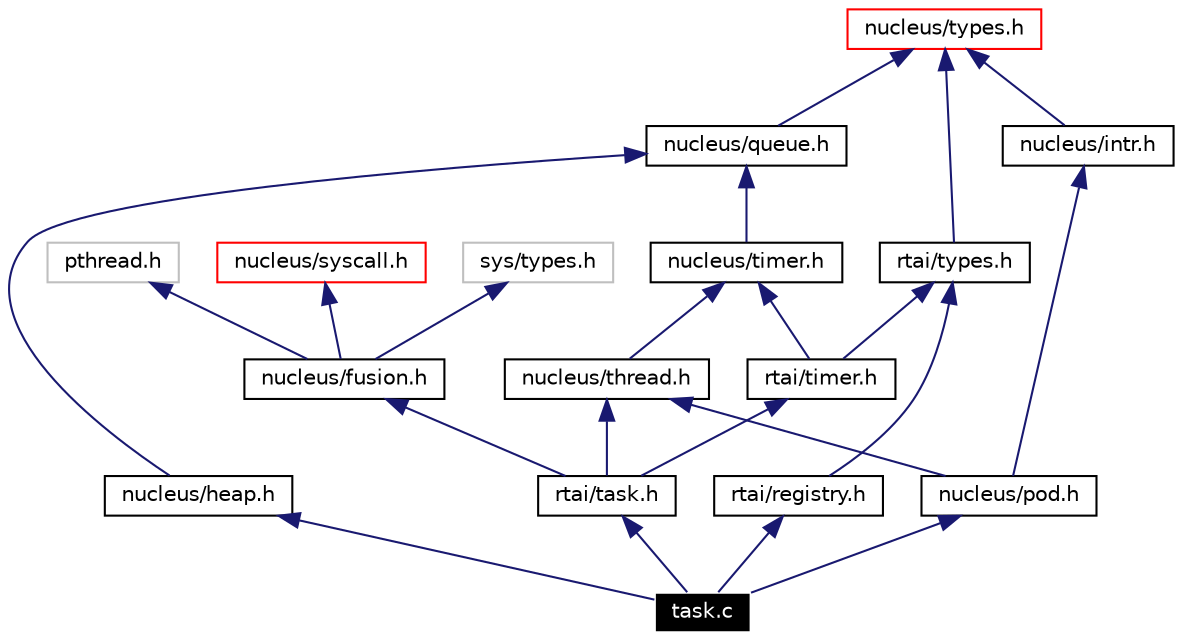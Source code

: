 digraph G
{
  edge [fontname="Helvetica",fontsize=10,labelfontname="Helvetica",labelfontsize=10];
  node [fontname="Helvetica",fontsize=10,shape=record];
  Node1 [label="task.c",height=0.2,width=0.4,color="white", fillcolor="black", style="filled" fontcolor="white"];
  Node2 -> Node1 [dir=back,color="midnightblue",fontsize=10,style="solid",fontname="Helvetica"];
  Node2 [label="nucleus/pod.h",height=0.2,width=0.4,color="black",URL="$pod_8h.html"];
  Node3 -> Node2 [dir=back,color="midnightblue",fontsize=10,style="solid",fontname="Helvetica"];
  Node3 [label="nucleus/thread.h",height=0.2,width=0.4,color="black",URL="$thread_8h-source.html"];
  Node4 -> Node3 [dir=back,color="midnightblue",fontsize=10,style="solid",fontname="Helvetica"];
  Node4 [label="nucleus/timer.h",height=0.2,width=0.4,color="black",URL="$include_2nucleus_2timer_8h-source.html"];
  Node5 -> Node4 [dir=back,color="midnightblue",fontsize=10,style="solid",fontname="Helvetica"];
  Node5 [label="nucleus/queue.h",height=0.2,width=0.4,color="black",URL="$include_2nucleus_2queue_8h-source.html"];
  Node6 -> Node5 [dir=back,color="midnightblue",fontsize=10,style="solid",fontname="Helvetica"];
  Node6 [label="nucleus/types.h",height=0.2,width=0.4,color="red",URL="$include_2nucleus_2types_8h-source.html"];
  Node7 -> Node2 [dir=back,color="midnightblue",fontsize=10,style="solid",fontname="Helvetica"];
  Node7 [label="nucleus/intr.h",height=0.2,width=0.4,color="black",URL="$include_2nucleus_2intr_8h-source.html"];
  Node6 -> Node7 [dir=back,color="midnightblue",fontsize=10,style="solid",fontname="Helvetica"];
  Node8 -> Node1 [dir=back,color="midnightblue",fontsize=10,style="solid",fontname="Helvetica"];
  Node8 [label="nucleus/heap.h",height=0.2,width=0.4,color="black",URL="$include_2nucleus_2heap_8h-source.html"];
  Node5 -> Node8 [dir=back,color="midnightblue",fontsize=10,style="solid",fontname="Helvetica"];
  Node9 -> Node1 [dir=back,color="midnightblue",fontsize=10,style="solid",fontname="Helvetica"];
  Node9 [label="rtai/task.h",height=0.2,width=0.4,color="black",URL="$task_8h.html"];
  Node10 -> Node9 [dir=back,color="midnightblue",fontsize=10,style="solid",fontname="Helvetica"];
  Node10 [label="nucleus/fusion.h",height=0.2,width=0.4,color="black",URL="$fusion_8h-source.html"];
  Node11 -> Node10 [dir=back,color="midnightblue",fontsize=10,style="solid",fontname="Helvetica"];
  Node11 [label="nucleus/syscall.h",height=0.2,width=0.4,color="red",URL="$include_2nucleus_2syscall_8h-source.html"];
  Node12 -> Node10 [dir=back,color="midnightblue",fontsize=10,style="solid",fontname="Helvetica"];
  Node12 [label="sys/types.h",height=0.2,width=0.4,color="grey75"];
  Node13 -> Node10 [dir=back,color="midnightblue",fontsize=10,style="solid",fontname="Helvetica"];
  Node13 [label="pthread.h",height=0.2,width=0.4,color="grey75"];
  Node3 -> Node9 [dir=back,color="midnightblue",fontsize=10,style="solid",fontname="Helvetica"];
  Node14 -> Node9 [dir=back,color="midnightblue",fontsize=10,style="solid",fontname="Helvetica"];
  Node14 [label="rtai/timer.h",height=0.2,width=0.4,color="black",URL="$skins_2rtai_2timer_8h.html"];
  Node4 -> Node14 [dir=back,color="midnightblue",fontsize=10,style="solid",fontname="Helvetica"];
  Node15 -> Node14 [dir=back,color="midnightblue",fontsize=10,style="solid",fontname="Helvetica"];
  Node15 [label="rtai/types.h",height=0.2,width=0.4,color="black",URL="$skins_2rtai_2types_8h.html"];
  Node6 -> Node15 [dir=back,color="midnightblue",fontsize=10,style="solid",fontname="Helvetica"];
  Node16 -> Node1 [dir=back,color="midnightblue",fontsize=10,style="solid",fontname="Helvetica"];
  Node16 [label="rtai/registry.h",height=0.2,width=0.4,color="black",URL="$registry_8h.html"];
  Node15 -> Node16 [dir=back,color="midnightblue",fontsize=10,style="solid",fontname="Helvetica"];
}
